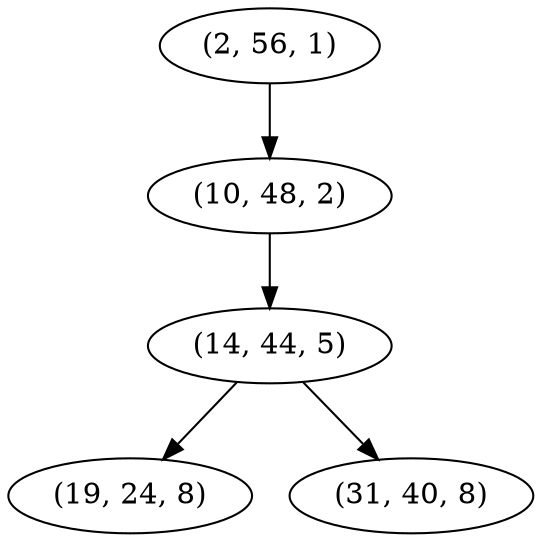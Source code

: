 digraph tree {
    "(2, 56, 1)";
    "(10, 48, 2)";
    "(14, 44, 5)";
    "(19, 24, 8)";
    "(31, 40, 8)";
    "(2, 56, 1)" -> "(10, 48, 2)";
    "(10, 48, 2)" -> "(14, 44, 5)";
    "(14, 44, 5)" -> "(19, 24, 8)";
    "(14, 44, 5)" -> "(31, 40, 8)";
}
